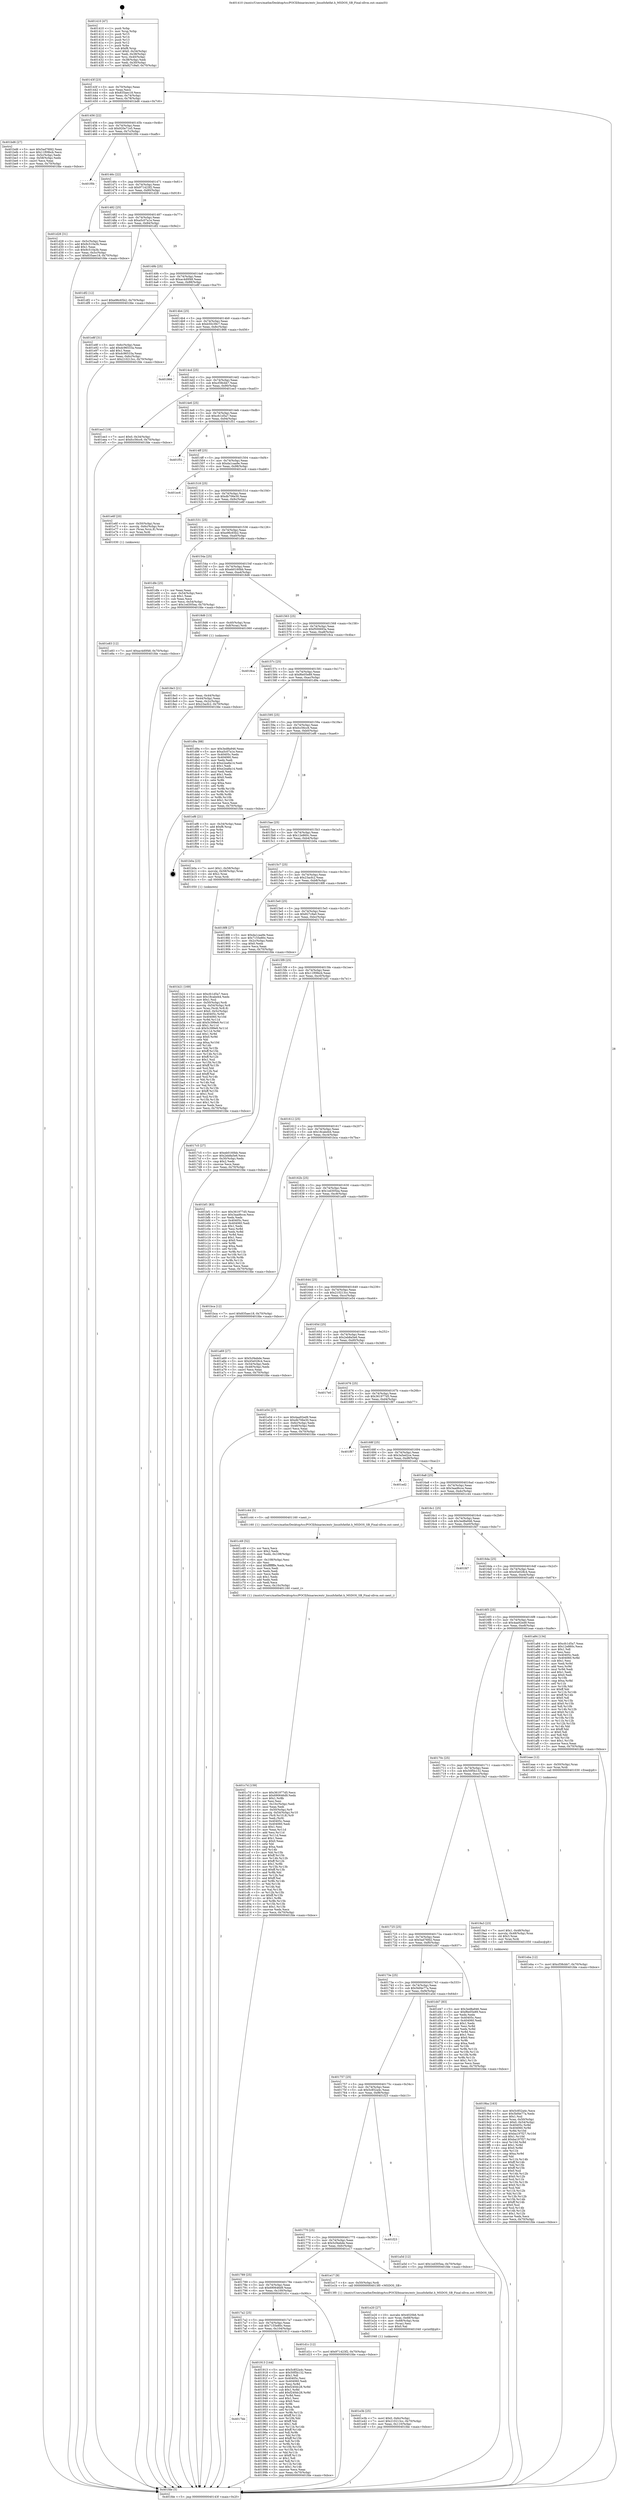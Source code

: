 digraph "0x401410" {
  label = "0x401410 (/mnt/c/Users/mathe/Desktop/tcc/POCII/binaries/extr_linuxfsfatfat.h_MSDOS_SB_Final-ollvm.out::main(0))"
  labelloc = "t"
  node[shape=record]

  Entry [label="",width=0.3,height=0.3,shape=circle,fillcolor=black,style=filled]
  "0x40143f" [label="{
     0x40143f [23]\l
     | [instrs]\l
     &nbsp;&nbsp;0x40143f \<+3\>: mov -0x70(%rbp),%eax\l
     &nbsp;&nbsp;0x401442 \<+2\>: mov %eax,%ecx\l
     &nbsp;&nbsp;0x401444 \<+6\>: sub $0x835aec18,%ecx\l
     &nbsp;&nbsp;0x40144a \<+3\>: mov %eax,-0x74(%rbp)\l
     &nbsp;&nbsp;0x40144d \<+3\>: mov %ecx,-0x78(%rbp)\l
     &nbsp;&nbsp;0x401450 \<+6\>: je 0000000000401bd6 \<main+0x7c6\>\l
  }"]
  "0x401bd6" [label="{
     0x401bd6 [27]\l
     | [instrs]\l
     &nbsp;&nbsp;0x401bd6 \<+5\>: mov $0x5ad76fd2,%eax\l
     &nbsp;&nbsp;0x401bdb \<+5\>: mov $0x11f09bcb,%ecx\l
     &nbsp;&nbsp;0x401be0 \<+3\>: mov -0x5c(%rbp),%edx\l
     &nbsp;&nbsp;0x401be3 \<+3\>: cmp -0x58(%rbp),%edx\l
     &nbsp;&nbsp;0x401be6 \<+3\>: cmovl %ecx,%eax\l
     &nbsp;&nbsp;0x401be9 \<+3\>: mov %eax,-0x70(%rbp)\l
     &nbsp;&nbsp;0x401bec \<+5\>: jmp 0000000000401fde \<main+0xbce\>\l
  }"]
  "0x401456" [label="{
     0x401456 [22]\l
     | [instrs]\l
     &nbsp;&nbsp;0x401456 \<+5\>: jmp 000000000040145b \<main+0x4b\>\l
     &nbsp;&nbsp;0x40145b \<+3\>: mov -0x74(%rbp),%eax\l
     &nbsp;&nbsp;0x40145e \<+5\>: sub $0x920e71e5,%eax\l
     &nbsp;&nbsp;0x401463 \<+3\>: mov %eax,-0x7c(%rbp)\l
     &nbsp;&nbsp;0x401466 \<+6\>: je 0000000000401f0b \<main+0xafb\>\l
  }"]
  Exit [label="",width=0.3,height=0.3,shape=circle,fillcolor=black,style=filled,peripheries=2]
  "0x401f0b" [label="{
     0x401f0b\l
  }", style=dashed]
  "0x40146c" [label="{
     0x40146c [22]\l
     | [instrs]\l
     &nbsp;&nbsp;0x40146c \<+5\>: jmp 0000000000401471 \<main+0x61\>\l
     &nbsp;&nbsp;0x401471 \<+3\>: mov -0x74(%rbp),%eax\l
     &nbsp;&nbsp;0x401474 \<+5\>: sub $0x971423f2,%eax\l
     &nbsp;&nbsp;0x401479 \<+3\>: mov %eax,-0x80(%rbp)\l
     &nbsp;&nbsp;0x40147c \<+6\>: je 0000000000401d28 \<main+0x918\>\l
  }"]
  "0x401eba" [label="{
     0x401eba [12]\l
     | [instrs]\l
     &nbsp;&nbsp;0x401eba \<+7\>: movl $0xcf38cbb7,-0x70(%rbp)\l
     &nbsp;&nbsp;0x401ec1 \<+5\>: jmp 0000000000401fde \<main+0xbce\>\l
  }"]
  "0x401d28" [label="{
     0x401d28 [31]\l
     | [instrs]\l
     &nbsp;&nbsp;0x401d28 \<+3\>: mov -0x5c(%rbp),%eax\l
     &nbsp;&nbsp;0x401d2b \<+5\>: add $0x9c510a3b,%eax\l
     &nbsp;&nbsp;0x401d30 \<+3\>: add $0x1,%eax\l
     &nbsp;&nbsp;0x401d33 \<+5\>: sub $0x9c510a3b,%eax\l
     &nbsp;&nbsp;0x401d38 \<+3\>: mov %eax,-0x5c(%rbp)\l
     &nbsp;&nbsp;0x401d3b \<+7\>: movl $0x835aec18,-0x70(%rbp)\l
     &nbsp;&nbsp;0x401d42 \<+5\>: jmp 0000000000401fde \<main+0xbce\>\l
  }"]
  "0x401482" [label="{
     0x401482 [25]\l
     | [instrs]\l
     &nbsp;&nbsp;0x401482 \<+5\>: jmp 0000000000401487 \<main+0x77\>\l
     &nbsp;&nbsp;0x401487 \<+3\>: mov -0x74(%rbp),%eax\l
     &nbsp;&nbsp;0x40148a \<+5\>: sub $0xa5c07a1e,%eax\l
     &nbsp;&nbsp;0x40148f \<+6\>: mov %eax,-0x84(%rbp)\l
     &nbsp;&nbsp;0x401495 \<+6\>: je 0000000000401df2 \<main+0x9e2\>\l
  }"]
  "0x401e83" [label="{
     0x401e83 [12]\l
     | [instrs]\l
     &nbsp;&nbsp;0x401e83 \<+7\>: movl $0xac4d0f48,-0x70(%rbp)\l
     &nbsp;&nbsp;0x401e8a \<+5\>: jmp 0000000000401fde \<main+0xbce\>\l
  }"]
  "0x401df2" [label="{
     0x401df2 [12]\l
     | [instrs]\l
     &nbsp;&nbsp;0x401df2 \<+7\>: movl $0xe96c65b2,-0x70(%rbp)\l
     &nbsp;&nbsp;0x401df9 \<+5\>: jmp 0000000000401fde \<main+0xbce\>\l
  }"]
  "0x40149b" [label="{
     0x40149b [25]\l
     | [instrs]\l
     &nbsp;&nbsp;0x40149b \<+5\>: jmp 00000000004014a0 \<main+0x90\>\l
     &nbsp;&nbsp;0x4014a0 \<+3\>: mov -0x74(%rbp),%eax\l
     &nbsp;&nbsp;0x4014a3 \<+5\>: sub $0xac4d0f48,%eax\l
     &nbsp;&nbsp;0x4014a8 \<+6\>: mov %eax,-0x88(%rbp)\l
     &nbsp;&nbsp;0x4014ae \<+6\>: je 0000000000401e8f \<main+0xa7f\>\l
  }"]
  "0x401e3b" [label="{
     0x401e3b [25]\l
     | [instrs]\l
     &nbsp;&nbsp;0x401e3b \<+7\>: movl $0x0,-0x6c(%rbp)\l
     &nbsp;&nbsp;0x401e42 \<+7\>: movl $0x210213cc,-0x70(%rbp)\l
     &nbsp;&nbsp;0x401e49 \<+6\>: mov %eax,-0x110(%rbp)\l
     &nbsp;&nbsp;0x401e4f \<+5\>: jmp 0000000000401fde \<main+0xbce\>\l
  }"]
  "0x401e8f" [label="{
     0x401e8f [31]\l
     | [instrs]\l
     &nbsp;&nbsp;0x401e8f \<+3\>: mov -0x6c(%rbp),%eax\l
     &nbsp;&nbsp;0x401e92 \<+5\>: add $0xdc96533a,%eax\l
     &nbsp;&nbsp;0x401e97 \<+3\>: add $0x1,%eax\l
     &nbsp;&nbsp;0x401e9a \<+5\>: sub $0xdc96533a,%eax\l
     &nbsp;&nbsp;0x401e9f \<+3\>: mov %eax,-0x6c(%rbp)\l
     &nbsp;&nbsp;0x401ea2 \<+7\>: movl $0x210213cc,-0x70(%rbp)\l
     &nbsp;&nbsp;0x401ea9 \<+5\>: jmp 0000000000401fde \<main+0xbce\>\l
  }"]
  "0x4014b4" [label="{
     0x4014b4 [25]\l
     | [instrs]\l
     &nbsp;&nbsp;0x4014b4 \<+5\>: jmp 00000000004014b9 \<main+0xa9\>\l
     &nbsp;&nbsp;0x4014b9 \<+3\>: mov -0x74(%rbp),%eax\l
     &nbsp;&nbsp;0x4014bc \<+5\>: sub $0xb50c39c7,%eax\l
     &nbsp;&nbsp;0x4014c1 \<+6\>: mov %eax,-0x8c(%rbp)\l
     &nbsp;&nbsp;0x4014c7 \<+6\>: je 0000000000401866 \<main+0x456\>\l
  }"]
  "0x401e20" [label="{
     0x401e20 [27]\l
     | [instrs]\l
     &nbsp;&nbsp;0x401e20 \<+10\>: movabs $0x4020b6,%rdi\l
     &nbsp;&nbsp;0x401e2a \<+4\>: mov %rax,-0x68(%rbp)\l
     &nbsp;&nbsp;0x401e2e \<+4\>: mov -0x68(%rbp),%rax\l
     &nbsp;&nbsp;0x401e32 \<+2\>: mov (%rax),%esi\l
     &nbsp;&nbsp;0x401e34 \<+2\>: mov $0x0,%al\l
     &nbsp;&nbsp;0x401e36 \<+5\>: call 0000000000401040 \<printf@plt\>\l
     | [calls]\l
     &nbsp;&nbsp;0x401040 \{1\} (unknown)\l
  }"]
  "0x401866" [label="{
     0x401866\l
  }", style=dashed]
  "0x4014cd" [label="{
     0x4014cd [25]\l
     | [instrs]\l
     &nbsp;&nbsp;0x4014cd \<+5\>: jmp 00000000004014d2 \<main+0xc2\>\l
     &nbsp;&nbsp;0x4014d2 \<+3\>: mov -0x74(%rbp),%eax\l
     &nbsp;&nbsp;0x4014d5 \<+5\>: sub $0xcf38cbb7,%eax\l
     &nbsp;&nbsp;0x4014da \<+6\>: mov %eax,-0x90(%rbp)\l
     &nbsp;&nbsp;0x4014e0 \<+6\>: je 0000000000401ee3 \<main+0xad3\>\l
  }"]
  "0x401c7d" [label="{
     0x401c7d [159]\l
     | [instrs]\l
     &nbsp;&nbsp;0x401c7d \<+5\>: mov $0x361977d5,%ecx\l
     &nbsp;&nbsp;0x401c82 \<+5\>: mov $0x690646d9,%edx\l
     &nbsp;&nbsp;0x401c87 \<+3\>: mov $0x1,%r8b\l
     &nbsp;&nbsp;0x401c8a \<+2\>: xor %esi,%esi\l
     &nbsp;&nbsp;0x401c8c \<+6\>: mov -0x10c(%rbp),%edi\l
     &nbsp;&nbsp;0x401c92 \<+3\>: imul %eax,%edi\l
     &nbsp;&nbsp;0x401c95 \<+4\>: mov -0x50(%rbp),%r9\l
     &nbsp;&nbsp;0x401c99 \<+4\>: movslq -0x54(%rbp),%r10\l
     &nbsp;&nbsp;0x401c9d \<+4\>: mov (%r9,%r10,8),%r9\l
     &nbsp;&nbsp;0x401ca1 \<+3\>: mov %edi,(%r9)\l
     &nbsp;&nbsp;0x401ca4 \<+7\>: mov 0x40405c,%eax\l
     &nbsp;&nbsp;0x401cab \<+7\>: mov 0x404060,%edi\l
     &nbsp;&nbsp;0x401cb2 \<+3\>: sub $0x1,%esi\l
     &nbsp;&nbsp;0x401cb5 \<+3\>: mov %eax,%r11d\l
     &nbsp;&nbsp;0x401cb8 \<+3\>: add %esi,%r11d\l
     &nbsp;&nbsp;0x401cbb \<+4\>: imul %r11d,%eax\l
     &nbsp;&nbsp;0x401cbf \<+3\>: and $0x1,%eax\l
     &nbsp;&nbsp;0x401cc2 \<+3\>: cmp $0x0,%eax\l
     &nbsp;&nbsp;0x401cc5 \<+3\>: sete %bl\l
     &nbsp;&nbsp;0x401cc8 \<+3\>: cmp $0xa,%edi\l
     &nbsp;&nbsp;0x401ccb \<+4\>: setl %r14b\l
     &nbsp;&nbsp;0x401ccf \<+3\>: mov %bl,%r15b\l
     &nbsp;&nbsp;0x401cd2 \<+4\>: xor $0xff,%r15b\l
     &nbsp;&nbsp;0x401cd6 \<+3\>: mov %r14b,%r12b\l
     &nbsp;&nbsp;0x401cd9 \<+4\>: xor $0xff,%r12b\l
     &nbsp;&nbsp;0x401cdd \<+4\>: xor $0x1,%r8b\l
     &nbsp;&nbsp;0x401ce1 \<+3\>: mov %r15b,%r13b\l
     &nbsp;&nbsp;0x401ce4 \<+4\>: and $0xff,%r13b\l
     &nbsp;&nbsp;0x401ce8 \<+3\>: and %r8b,%bl\l
     &nbsp;&nbsp;0x401ceb \<+3\>: mov %r12b,%al\l
     &nbsp;&nbsp;0x401cee \<+2\>: and $0xff,%al\l
     &nbsp;&nbsp;0x401cf0 \<+3\>: and %r8b,%r14b\l
     &nbsp;&nbsp;0x401cf3 \<+3\>: or %bl,%r13b\l
     &nbsp;&nbsp;0x401cf6 \<+3\>: or %r14b,%al\l
     &nbsp;&nbsp;0x401cf9 \<+3\>: xor %al,%r13b\l
     &nbsp;&nbsp;0x401cfc \<+3\>: or %r12b,%r15b\l
     &nbsp;&nbsp;0x401cff \<+4\>: xor $0xff,%r15b\l
     &nbsp;&nbsp;0x401d03 \<+4\>: or $0x1,%r8b\l
     &nbsp;&nbsp;0x401d07 \<+3\>: and %r8b,%r15b\l
     &nbsp;&nbsp;0x401d0a \<+3\>: or %r15b,%r13b\l
     &nbsp;&nbsp;0x401d0d \<+4\>: test $0x1,%r13b\l
     &nbsp;&nbsp;0x401d11 \<+3\>: cmovne %edx,%ecx\l
     &nbsp;&nbsp;0x401d14 \<+3\>: mov %ecx,-0x70(%rbp)\l
     &nbsp;&nbsp;0x401d17 \<+5\>: jmp 0000000000401fde \<main+0xbce\>\l
  }"]
  "0x401ee3" [label="{
     0x401ee3 [19]\l
     | [instrs]\l
     &nbsp;&nbsp;0x401ee3 \<+7\>: movl $0x0,-0x34(%rbp)\l
     &nbsp;&nbsp;0x401eea \<+7\>: movl $0xfcc56cc6,-0x70(%rbp)\l
     &nbsp;&nbsp;0x401ef1 \<+5\>: jmp 0000000000401fde \<main+0xbce\>\l
  }"]
  "0x4014e6" [label="{
     0x4014e6 [25]\l
     | [instrs]\l
     &nbsp;&nbsp;0x4014e6 \<+5\>: jmp 00000000004014eb \<main+0xdb\>\l
     &nbsp;&nbsp;0x4014eb \<+3\>: mov -0x74(%rbp),%eax\l
     &nbsp;&nbsp;0x4014ee \<+5\>: sub $0xcfc1d5a7,%eax\l
     &nbsp;&nbsp;0x4014f3 \<+6\>: mov %eax,-0x94(%rbp)\l
     &nbsp;&nbsp;0x4014f9 \<+6\>: je 0000000000401f51 \<main+0xb41\>\l
  }"]
  "0x401c49" [label="{
     0x401c49 [52]\l
     | [instrs]\l
     &nbsp;&nbsp;0x401c49 \<+2\>: xor %ecx,%ecx\l
     &nbsp;&nbsp;0x401c4b \<+5\>: mov $0x2,%edx\l
     &nbsp;&nbsp;0x401c50 \<+6\>: mov %edx,-0x108(%rbp)\l
     &nbsp;&nbsp;0x401c56 \<+1\>: cltd\l
     &nbsp;&nbsp;0x401c57 \<+6\>: mov -0x108(%rbp),%esi\l
     &nbsp;&nbsp;0x401c5d \<+2\>: idiv %esi\l
     &nbsp;&nbsp;0x401c5f \<+6\>: imul $0xfffffffe,%edx,%edx\l
     &nbsp;&nbsp;0x401c65 \<+2\>: mov %ecx,%edi\l
     &nbsp;&nbsp;0x401c67 \<+2\>: sub %edx,%edi\l
     &nbsp;&nbsp;0x401c69 \<+2\>: mov %ecx,%edx\l
     &nbsp;&nbsp;0x401c6b \<+3\>: sub $0x1,%edx\l
     &nbsp;&nbsp;0x401c6e \<+2\>: add %edx,%edi\l
     &nbsp;&nbsp;0x401c70 \<+2\>: sub %edi,%ecx\l
     &nbsp;&nbsp;0x401c72 \<+6\>: mov %ecx,-0x10c(%rbp)\l
     &nbsp;&nbsp;0x401c78 \<+5\>: call 0000000000401160 \<next_i\>\l
     | [calls]\l
     &nbsp;&nbsp;0x401160 \{1\} (/mnt/c/Users/mathe/Desktop/tcc/POCII/binaries/extr_linuxfsfatfat.h_MSDOS_SB_Final-ollvm.out::next_i)\l
  }"]
  "0x401f51" [label="{
     0x401f51\l
  }", style=dashed]
  "0x4014ff" [label="{
     0x4014ff [25]\l
     | [instrs]\l
     &nbsp;&nbsp;0x4014ff \<+5\>: jmp 0000000000401504 \<main+0xf4\>\l
     &nbsp;&nbsp;0x401504 \<+3\>: mov -0x74(%rbp),%eax\l
     &nbsp;&nbsp;0x401507 \<+5\>: sub $0xda1caa9e,%eax\l
     &nbsp;&nbsp;0x40150c \<+6\>: mov %eax,-0x98(%rbp)\l
     &nbsp;&nbsp;0x401512 \<+6\>: je 0000000000401ec6 \<main+0xab6\>\l
  }"]
  "0x401b21" [label="{
     0x401b21 [169]\l
     | [instrs]\l
     &nbsp;&nbsp;0x401b21 \<+5\>: mov $0xcfc1d5a7,%ecx\l
     &nbsp;&nbsp;0x401b26 \<+5\>: mov $0x18cabd44,%edx\l
     &nbsp;&nbsp;0x401b2b \<+3\>: mov $0x1,%sil\l
     &nbsp;&nbsp;0x401b2e \<+4\>: mov -0x50(%rbp),%rdi\l
     &nbsp;&nbsp;0x401b32 \<+4\>: movslq -0x54(%rbp),%r8\l
     &nbsp;&nbsp;0x401b36 \<+4\>: mov %rax,(%rdi,%r8,8)\l
     &nbsp;&nbsp;0x401b3a \<+7\>: movl $0x0,-0x5c(%rbp)\l
     &nbsp;&nbsp;0x401b41 \<+8\>: mov 0x40405c,%r9d\l
     &nbsp;&nbsp;0x401b49 \<+8\>: mov 0x404060,%r10d\l
     &nbsp;&nbsp;0x401b51 \<+3\>: mov %r9d,%r11d\l
     &nbsp;&nbsp;0x401b54 \<+7\>: add $0x5c399e9,%r11d\l
     &nbsp;&nbsp;0x401b5b \<+4\>: sub $0x1,%r11d\l
     &nbsp;&nbsp;0x401b5f \<+7\>: sub $0x5c399e9,%r11d\l
     &nbsp;&nbsp;0x401b66 \<+4\>: imul %r11d,%r9d\l
     &nbsp;&nbsp;0x401b6a \<+4\>: and $0x1,%r9d\l
     &nbsp;&nbsp;0x401b6e \<+4\>: cmp $0x0,%r9d\l
     &nbsp;&nbsp;0x401b72 \<+3\>: sete %bl\l
     &nbsp;&nbsp;0x401b75 \<+4\>: cmp $0xa,%r10d\l
     &nbsp;&nbsp;0x401b79 \<+4\>: setl %r14b\l
     &nbsp;&nbsp;0x401b7d \<+3\>: mov %bl,%r15b\l
     &nbsp;&nbsp;0x401b80 \<+4\>: xor $0xff,%r15b\l
     &nbsp;&nbsp;0x401b84 \<+3\>: mov %r14b,%r12b\l
     &nbsp;&nbsp;0x401b87 \<+4\>: xor $0xff,%r12b\l
     &nbsp;&nbsp;0x401b8b \<+4\>: xor $0x1,%sil\l
     &nbsp;&nbsp;0x401b8f \<+3\>: mov %r15b,%r13b\l
     &nbsp;&nbsp;0x401b92 \<+4\>: and $0xff,%r13b\l
     &nbsp;&nbsp;0x401b96 \<+3\>: and %sil,%bl\l
     &nbsp;&nbsp;0x401b99 \<+3\>: mov %r12b,%al\l
     &nbsp;&nbsp;0x401b9c \<+2\>: and $0xff,%al\l
     &nbsp;&nbsp;0x401b9e \<+3\>: and %sil,%r14b\l
     &nbsp;&nbsp;0x401ba1 \<+3\>: or %bl,%r13b\l
     &nbsp;&nbsp;0x401ba4 \<+3\>: or %r14b,%al\l
     &nbsp;&nbsp;0x401ba7 \<+3\>: xor %al,%r13b\l
     &nbsp;&nbsp;0x401baa \<+3\>: or %r12b,%r15b\l
     &nbsp;&nbsp;0x401bad \<+4\>: xor $0xff,%r15b\l
     &nbsp;&nbsp;0x401bb1 \<+4\>: or $0x1,%sil\l
     &nbsp;&nbsp;0x401bb5 \<+3\>: and %sil,%r15b\l
     &nbsp;&nbsp;0x401bb8 \<+3\>: or %r15b,%r13b\l
     &nbsp;&nbsp;0x401bbb \<+4\>: test $0x1,%r13b\l
     &nbsp;&nbsp;0x401bbf \<+3\>: cmovne %edx,%ecx\l
     &nbsp;&nbsp;0x401bc2 \<+3\>: mov %ecx,-0x70(%rbp)\l
     &nbsp;&nbsp;0x401bc5 \<+5\>: jmp 0000000000401fde \<main+0xbce\>\l
  }"]
  "0x401ec6" [label="{
     0x401ec6\l
  }", style=dashed]
  "0x401518" [label="{
     0x401518 [25]\l
     | [instrs]\l
     &nbsp;&nbsp;0x401518 \<+5\>: jmp 000000000040151d \<main+0x10d\>\l
     &nbsp;&nbsp;0x40151d \<+3\>: mov -0x74(%rbp),%eax\l
     &nbsp;&nbsp;0x401520 \<+5\>: sub $0xdb706e30,%eax\l
     &nbsp;&nbsp;0x401525 \<+6\>: mov %eax,-0x9c(%rbp)\l
     &nbsp;&nbsp;0x40152b \<+6\>: je 0000000000401e6f \<main+0xa5f\>\l
  }"]
  "0x4019ba" [label="{
     0x4019ba [163]\l
     | [instrs]\l
     &nbsp;&nbsp;0x4019ba \<+5\>: mov $0x5c852a4c,%ecx\l
     &nbsp;&nbsp;0x4019bf \<+5\>: mov $0x5bf4e77a,%edx\l
     &nbsp;&nbsp;0x4019c4 \<+3\>: mov $0x1,%sil\l
     &nbsp;&nbsp;0x4019c7 \<+4\>: mov %rax,-0x50(%rbp)\l
     &nbsp;&nbsp;0x4019cb \<+7\>: movl $0x0,-0x54(%rbp)\l
     &nbsp;&nbsp;0x4019d2 \<+8\>: mov 0x40405c,%r8d\l
     &nbsp;&nbsp;0x4019da \<+8\>: mov 0x404060,%r9d\l
     &nbsp;&nbsp;0x4019e2 \<+3\>: mov %r8d,%r10d\l
     &nbsp;&nbsp;0x4019e5 \<+7\>: sub $0xba197f27,%r10d\l
     &nbsp;&nbsp;0x4019ec \<+4\>: sub $0x1,%r10d\l
     &nbsp;&nbsp;0x4019f0 \<+7\>: add $0xba197f27,%r10d\l
     &nbsp;&nbsp;0x4019f7 \<+4\>: imul %r10d,%r8d\l
     &nbsp;&nbsp;0x4019fb \<+4\>: and $0x1,%r8d\l
     &nbsp;&nbsp;0x4019ff \<+4\>: cmp $0x0,%r8d\l
     &nbsp;&nbsp;0x401a03 \<+4\>: sete %r11b\l
     &nbsp;&nbsp;0x401a07 \<+4\>: cmp $0xa,%r9d\l
     &nbsp;&nbsp;0x401a0b \<+3\>: setl %bl\l
     &nbsp;&nbsp;0x401a0e \<+3\>: mov %r11b,%r14b\l
     &nbsp;&nbsp;0x401a11 \<+4\>: xor $0xff,%r14b\l
     &nbsp;&nbsp;0x401a15 \<+3\>: mov %bl,%r15b\l
     &nbsp;&nbsp;0x401a18 \<+4\>: xor $0xff,%r15b\l
     &nbsp;&nbsp;0x401a1c \<+4\>: xor $0x0,%sil\l
     &nbsp;&nbsp;0x401a20 \<+3\>: mov %r14b,%r12b\l
     &nbsp;&nbsp;0x401a23 \<+4\>: and $0x0,%r12b\l
     &nbsp;&nbsp;0x401a27 \<+3\>: and %sil,%r11b\l
     &nbsp;&nbsp;0x401a2a \<+3\>: mov %r15b,%r13b\l
     &nbsp;&nbsp;0x401a2d \<+4\>: and $0x0,%r13b\l
     &nbsp;&nbsp;0x401a31 \<+3\>: and %sil,%bl\l
     &nbsp;&nbsp;0x401a34 \<+3\>: or %r11b,%r12b\l
     &nbsp;&nbsp;0x401a37 \<+3\>: or %bl,%r13b\l
     &nbsp;&nbsp;0x401a3a \<+3\>: xor %r13b,%r12b\l
     &nbsp;&nbsp;0x401a3d \<+3\>: or %r15b,%r14b\l
     &nbsp;&nbsp;0x401a40 \<+4\>: xor $0xff,%r14b\l
     &nbsp;&nbsp;0x401a44 \<+4\>: or $0x0,%sil\l
     &nbsp;&nbsp;0x401a48 \<+3\>: and %sil,%r14b\l
     &nbsp;&nbsp;0x401a4b \<+3\>: or %r14b,%r12b\l
     &nbsp;&nbsp;0x401a4e \<+4\>: test $0x1,%r12b\l
     &nbsp;&nbsp;0x401a52 \<+3\>: cmovne %edx,%ecx\l
     &nbsp;&nbsp;0x401a55 \<+3\>: mov %ecx,-0x70(%rbp)\l
     &nbsp;&nbsp;0x401a58 \<+5\>: jmp 0000000000401fde \<main+0xbce\>\l
  }"]
  "0x401e6f" [label="{
     0x401e6f [20]\l
     | [instrs]\l
     &nbsp;&nbsp;0x401e6f \<+4\>: mov -0x50(%rbp),%rax\l
     &nbsp;&nbsp;0x401e73 \<+4\>: movslq -0x6c(%rbp),%rcx\l
     &nbsp;&nbsp;0x401e77 \<+4\>: mov (%rax,%rcx,8),%rax\l
     &nbsp;&nbsp;0x401e7b \<+3\>: mov %rax,%rdi\l
     &nbsp;&nbsp;0x401e7e \<+5\>: call 0000000000401030 \<free@plt\>\l
     | [calls]\l
     &nbsp;&nbsp;0x401030 \{1\} (unknown)\l
  }"]
  "0x401531" [label="{
     0x401531 [25]\l
     | [instrs]\l
     &nbsp;&nbsp;0x401531 \<+5\>: jmp 0000000000401536 \<main+0x126\>\l
     &nbsp;&nbsp;0x401536 \<+3\>: mov -0x74(%rbp),%eax\l
     &nbsp;&nbsp;0x401539 \<+5\>: sub $0xe96c65b2,%eax\l
     &nbsp;&nbsp;0x40153e \<+6\>: mov %eax,-0xa0(%rbp)\l
     &nbsp;&nbsp;0x401544 \<+6\>: je 0000000000401dfe \<main+0x9ee\>\l
  }"]
  "0x4017bb" [label="{
     0x4017bb\l
  }", style=dashed]
  "0x401dfe" [label="{
     0x401dfe [25]\l
     | [instrs]\l
     &nbsp;&nbsp;0x401dfe \<+2\>: xor %eax,%eax\l
     &nbsp;&nbsp;0x401e00 \<+3\>: mov -0x54(%rbp),%ecx\l
     &nbsp;&nbsp;0x401e03 \<+3\>: sub $0x1,%eax\l
     &nbsp;&nbsp;0x401e06 \<+2\>: sub %eax,%ecx\l
     &nbsp;&nbsp;0x401e08 \<+3\>: mov %ecx,-0x54(%rbp)\l
     &nbsp;&nbsp;0x401e0b \<+7\>: movl $0x1ed305ea,-0x70(%rbp)\l
     &nbsp;&nbsp;0x401e12 \<+5\>: jmp 0000000000401fde \<main+0xbce\>\l
  }"]
  "0x40154a" [label="{
     0x40154a [25]\l
     | [instrs]\l
     &nbsp;&nbsp;0x40154a \<+5\>: jmp 000000000040154f \<main+0x13f\>\l
     &nbsp;&nbsp;0x40154f \<+3\>: mov -0x74(%rbp),%eax\l
     &nbsp;&nbsp;0x401552 \<+5\>: sub $0xeb0160bb,%eax\l
     &nbsp;&nbsp;0x401557 \<+6\>: mov %eax,-0xa4(%rbp)\l
     &nbsp;&nbsp;0x40155d \<+6\>: je 00000000004018d6 \<main+0x4c6\>\l
  }"]
  "0x401913" [label="{
     0x401913 [144]\l
     | [instrs]\l
     &nbsp;&nbsp;0x401913 \<+5\>: mov $0x5c852a4c,%eax\l
     &nbsp;&nbsp;0x401918 \<+5\>: mov $0x50f5b132,%ecx\l
     &nbsp;&nbsp;0x40191d \<+2\>: mov $0x1,%dl\l
     &nbsp;&nbsp;0x40191f \<+7\>: mov 0x40405c,%esi\l
     &nbsp;&nbsp;0x401926 \<+7\>: mov 0x404060,%edi\l
     &nbsp;&nbsp;0x40192d \<+3\>: mov %esi,%r8d\l
     &nbsp;&nbsp;0x401930 \<+7\>: sub $0xf240dc28,%r8d\l
     &nbsp;&nbsp;0x401937 \<+4\>: sub $0x1,%r8d\l
     &nbsp;&nbsp;0x40193b \<+7\>: add $0xf240dc28,%r8d\l
     &nbsp;&nbsp;0x401942 \<+4\>: imul %r8d,%esi\l
     &nbsp;&nbsp;0x401946 \<+3\>: and $0x1,%esi\l
     &nbsp;&nbsp;0x401949 \<+3\>: cmp $0x0,%esi\l
     &nbsp;&nbsp;0x40194c \<+4\>: sete %r9b\l
     &nbsp;&nbsp;0x401950 \<+3\>: cmp $0xa,%edi\l
     &nbsp;&nbsp;0x401953 \<+4\>: setl %r10b\l
     &nbsp;&nbsp;0x401957 \<+3\>: mov %r9b,%r11b\l
     &nbsp;&nbsp;0x40195a \<+4\>: xor $0xff,%r11b\l
     &nbsp;&nbsp;0x40195e \<+3\>: mov %r10b,%bl\l
     &nbsp;&nbsp;0x401961 \<+3\>: xor $0xff,%bl\l
     &nbsp;&nbsp;0x401964 \<+3\>: xor $0x1,%dl\l
     &nbsp;&nbsp;0x401967 \<+3\>: mov %r11b,%r14b\l
     &nbsp;&nbsp;0x40196a \<+4\>: and $0xff,%r14b\l
     &nbsp;&nbsp;0x40196e \<+3\>: and %dl,%r9b\l
     &nbsp;&nbsp;0x401971 \<+3\>: mov %bl,%r15b\l
     &nbsp;&nbsp;0x401974 \<+4\>: and $0xff,%r15b\l
     &nbsp;&nbsp;0x401978 \<+3\>: and %dl,%r10b\l
     &nbsp;&nbsp;0x40197b \<+3\>: or %r9b,%r14b\l
     &nbsp;&nbsp;0x40197e \<+3\>: or %r10b,%r15b\l
     &nbsp;&nbsp;0x401981 \<+3\>: xor %r15b,%r14b\l
     &nbsp;&nbsp;0x401984 \<+3\>: or %bl,%r11b\l
     &nbsp;&nbsp;0x401987 \<+4\>: xor $0xff,%r11b\l
     &nbsp;&nbsp;0x40198b \<+3\>: or $0x1,%dl\l
     &nbsp;&nbsp;0x40198e \<+3\>: and %dl,%r11b\l
     &nbsp;&nbsp;0x401991 \<+3\>: or %r11b,%r14b\l
     &nbsp;&nbsp;0x401994 \<+4\>: test $0x1,%r14b\l
     &nbsp;&nbsp;0x401998 \<+3\>: cmovne %ecx,%eax\l
     &nbsp;&nbsp;0x40199b \<+3\>: mov %eax,-0x70(%rbp)\l
     &nbsp;&nbsp;0x40199e \<+5\>: jmp 0000000000401fde \<main+0xbce\>\l
  }"]
  "0x4018d6" [label="{
     0x4018d6 [13]\l
     | [instrs]\l
     &nbsp;&nbsp;0x4018d6 \<+4\>: mov -0x40(%rbp),%rax\l
     &nbsp;&nbsp;0x4018da \<+4\>: mov 0x8(%rax),%rdi\l
     &nbsp;&nbsp;0x4018de \<+5\>: call 0000000000401060 \<atoi@plt\>\l
     | [calls]\l
     &nbsp;&nbsp;0x401060 \{1\} (unknown)\l
  }"]
  "0x401563" [label="{
     0x401563 [25]\l
     | [instrs]\l
     &nbsp;&nbsp;0x401563 \<+5\>: jmp 0000000000401568 \<main+0x158\>\l
     &nbsp;&nbsp;0x401568 \<+3\>: mov -0x74(%rbp),%eax\l
     &nbsp;&nbsp;0x40156b \<+5\>: sub $0xf500693a,%eax\l
     &nbsp;&nbsp;0x401570 \<+6\>: mov %eax,-0xa8(%rbp)\l
     &nbsp;&nbsp;0x401576 \<+6\>: je 00000000004018ca \<main+0x4ba\>\l
  }"]
  "0x4017a2" [label="{
     0x4017a2 [25]\l
     | [instrs]\l
     &nbsp;&nbsp;0x4017a2 \<+5\>: jmp 00000000004017a7 \<main+0x397\>\l
     &nbsp;&nbsp;0x4017a7 \<+3\>: mov -0x74(%rbp),%eax\l
     &nbsp;&nbsp;0x4017aa \<+5\>: sub $0x7155e80c,%eax\l
     &nbsp;&nbsp;0x4017af \<+6\>: mov %eax,-0x104(%rbp)\l
     &nbsp;&nbsp;0x4017b5 \<+6\>: je 0000000000401913 \<main+0x503\>\l
  }"]
  "0x4018ca" [label="{
     0x4018ca\l
  }", style=dashed]
  "0x40157c" [label="{
     0x40157c [25]\l
     | [instrs]\l
     &nbsp;&nbsp;0x40157c \<+5\>: jmp 0000000000401581 \<main+0x171\>\l
     &nbsp;&nbsp;0x401581 \<+3\>: mov -0x74(%rbp),%eax\l
     &nbsp;&nbsp;0x401584 \<+5\>: sub $0xf6e05e89,%eax\l
     &nbsp;&nbsp;0x401589 \<+6\>: mov %eax,-0xac(%rbp)\l
     &nbsp;&nbsp;0x40158f \<+6\>: je 0000000000401d9a \<main+0x98a\>\l
  }"]
  "0x401d1c" [label="{
     0x401d1c [12]\l
     | [instrs]\l
     &nbsp;&nbsp;0x401d1c \<+7\>: movl $0x971423f2,-0x70(%rbp)\l
     &nbsp;&nbsp;0x401d23 \<+5\>: jmp 0000000000401fde \<main+0xbce\>\l
  }"]
  "0x401d9a" [label="{
     0x401d9a [88]\l
     | [instrs]\l
     &nbsp;&nbsp;0x401d9a \<+5\>: mov $0x3ed8a946,%eax\l
     &nbsp;&nbsp;0x401d9f \<+5\>: mov $0xa5c07a1e,%ecx\l
     &nbsp;&nbsp;0x401da4 \<+7\>: mov 0x40405c,%edx\l
     &nbsp;&nbsp;0x401dab \<+7\>: mov 0x404060,%esi\l
     &nbsp;&nbsp;0x401db2 \<+2\>: mov %edx,%edi\l
     &nbsp;&nbsp;0x401db4 \<+6\>: sub $0xe2ea8a14,%edi\l
     &nbsp;&nbsp;0x401dba \<+3\>: sub $0x1,%edi\l
     &nbsp;&nbsp;0x401dbd \<+6\>: add $0xe2ea8a14,%edi\l
     &nbsp;&nbsp;0x401dc3 \<+3\>: imul %edi,%edx\l
     &nbsp;&nbsp;0x401dc6 \<+3\>: and $0x1,%edx\l
     &nbsp;&nbsp;0x401dc9 \<+3\>: cmp $0x0,%edx\l
     &nbsp;&nbsp;0x401dcc \<+4\>: sete %r8b\l
     &nbsp;&nbsp;0x401dd0 \<+3\>: cmp $0xa,%esi\l
     &nbsp;&nbsp;0x401dd3 \<+4\>: setl %r9b\l
     &nbsp;&nbsp;0x401dd7 \<+3\>: mov %r8b,%r10b\l
     &nbsp;&nbsp;0x401dda \<+3\>: and %r9b,%r10b\l
     &nbsp;&nbsp;0x401ddd \<+3\>: xor %r9b,%r8b\l
     &nbsp;&nbsp;0x401de0 \<+3\>: or %r8b,%r10b\l
     &nbsp;&nbsp;0x401de3 \<+4\>: test $0x1,%r10b\l
     &nbsp;&nbsp;0x401de7 \<+3\>: cmovne %ecx,%eax\l
     &nbsp;&nbsp;0x401dea \<+3\>: mov %eax,-0x70(%rbp)\l
     &nbsp;&nbsp;0x401ded \<+5\>: jmp 0000000000401fde \<main+0xbce\>\l
  }"]
  "0x401595" [label="{
     0x401595 [25]\l
     | [instrs]\l
     &nbsp;&nbsp;0x401595 \<+5\>: jmp 000000000040159a \<main+0x18a\>\l
     &nbsp;&nbsp;0x40159a \<+3\>: mov -0x74(%rbp),%eax\l
     &nbsp;&nbsp;0x40159d \<+5\>: sub $0xfcc56cc6,%eax\l
     &nbsp;&nbsp;0x4015a2 \<+6\>: mov %eax,-0xb0(%rbp)\l
     &nbsp;&nbsp;0x4015a8 \<+6\>: je 0000000000401ef6 \<main+0xae6\>\l
  }"]
  "0x401789" [label="{
     0x401789 [25]\l
     | [instrs]\l
     &nbsp;&nbsp;0x401789 \<+5\>: jmp 000000000040178e \<main+0x37e\>\l
     &nbsp;&nbsp;0x40178e \<+3\>: mov -0x74(%rbp),%eax\l
     &nbsp;&nbsp;0x401791 \<+5\>: sub $0x690646d9,%eax\l
     &nbsp;&nbsp;0x401796 \<+6\>: mov %eax,-0x100(%rbp)\l
     &nbsp;&nbsp;0x40179c \<+6\>: je 0000000000401d1c \<main+0x90c\>\l
  }"]
  "0x401ef6" [label="{
     0x401ef6 [21]\l
     | [instrs]\l
     &nbsp;&nbsp;0x401ef6 \<+3\>: mov -0x34(%rbp),%eax\l
     &nbsp;&nbsp;0x401ef9 \<+7\>: add $0xf8,%rsp\l
     &nbsp;&nbsp;0x401f00 \<+1\>: pop %rbx\l
     &nbsp;&nbsp;0x401f01 \<+2\>: pop %r12\l
     &nbsp;&nbsp;0x401f03 \<+2\>: pop %r13\l
     &nbsp;&nbsp;0x401f05 \<+2\>: pop %r14\l
     &nbsp;&nbsp;0x401f07 \<+2\>: pop %r15\l
     &nbsp;&nbsp;0x401f09 \<+1\>: pop %rbp\l
     &nbsp;&nbsp;0x401f0a \<+1\>: ret\l
  }"]
  "0x4015ae" [label="{
     0x4015ae [25]\l
     | [instrs]\l
     &nbsp;&nbsp;0x4015ae \<+5\>: jmp 00000000004015b3 \<main+0x1a3\>\l
     &nbsp;&nbsp;0x4015b3 \<+3\>: mov -0x74(%rbp),%eax\l
     &nbsp;&nbsp;0x4015b6 \<+5\>: sub $0x12e860c,%eax\l
     &nbsp;&nbsp;0x4015bb \<+6\>: mov %eax,-0xb4(%rbp)\l
     &nbsp;&nbsp;0x4015c1 \<+6\>: je 0000000000401b0a \<main+0x6fa\>\l
  }"]
  "0x401e17" [label="{
     0x401e17 [9]\l
     | [instrs]\l
     &nbsp;&nbsp;0x401e17 \<+4\>: mov -0x50(%rbp),%rdi\l
     &nbsp;&nbsp;0x401e1b \<+5\>: call 00000000004013f0 \<MSDOS_SB\>\l
     | [calls]\l
     &nbsp;&nbsp;0x4013f0 \{1\} (/mnt/c/Users/mathe/Desktop/tcc/POCII/binaries/extr_linuxfsfatfat.h_MSDOS_SB_Final-ollvm.out::MSDOS_SB)\l
  }"]
  "0x401b0a" [label="{
     0x401b0a [23]\l
     | [instrs]\l
     &nbsp;&nbsp;0x401b0a \<+7\>: movl $0x1,-0x58(%rbp)\l
     &nbsp;&nbsp;0x401b11 \<+4\>: movslq -0x58(%rbp),%rax\l
     &nbsp;&nbsp;0x401b15 \<+4\>: shl $0x2,%rax\l
     &nbsp;&nbsp;0x401b19 \<+3\>: mov %rax,%rdi\l
     &nbsp;&nbsp;0x401b1c \<+5\>: call 0000000000401050 \<malloc@plt\>\l
     | [calls]\l
     &nbsp;&nbsp;0x401050 \{1\} (unknown)\l
  }"]
  "0x4015c7" [label="{
     0x4015c7 [25]\l
     | [instrs]\l
     &nbsp;&nbsp;0x4015c7 \<+5\>: jmp 00000000004015cc \<main+0x1bc\>\l
     &nbsp;&nbsp;0x4015cc \<+3\>: mov -0x74(%rbp),%eax\l
     &nbsp;&nbsp;0x4015cf \<+5\>: sub $0x23acfc2,%eax\l
     &nbsp;&nbsp;0x4015d4 \<+6\>: mov %eax,-0xb8(%rbp)\l
     &nbsp;&nbsp;0x4015da \<+6\>: je 00000000004018f8 \<main+0x4e8\>\l
  }"]
  "0x401770" [label="{
     0x401770 [25]\l
     | [instrs]\l
     &nbsp;&nbsp;0x401770 \<+5\>: jmp 0000000000401775 \<main+0x365\>\l
     &nbsp;&nbsp;0x401775 \<+3\>: mov -0x74(%rbp),%eax\l
     &nbsp;&nbsp;0x401778 \<+5\>: sub $0x5cf4ebde,%eax\l
     &nbsp;&nbsp;0x40177d \<+6\>: mov %eax,-0xfc(%rbp)\l
     &nbsp;&nbsp;0x401783 \<+6\>: je 0000000000401e17 \<main+0xa07\>\l
  }"]
  "0x4018f8" [label="{
     0x4018f8 [27]\l
     | [instrs]\l
     &nbsp;&nbsp;0x4018f8 \<+5\>: mov $0xda1caa9e,%eax\l
     &nbsp;&nbsp;0x4018fd \<+5\>: mov $0x7155e80c,%ecx\l
     &nbsp;&nbsp;0x401902 \<+3\>: mov -0x2c(%rbp),%edx\l
     &nbsp;&nbsp;0x401905 \<+3\>: cmp $0x0,%edx\l
     &nbsp;&nbsp;0x401908 \<+3\>: cmove %ecx,%eax\l
     &nbsp;&nbsp;0x40190b \<+3\>: mov %eax,-0x70(%rbp)\l
     &nbsp;&nbsp;0x40190e \<+5\>: jmp 0000000000401fde \<main+0xbce\>\l
  }"]
  "0x4015e0" [label="{
     0x4015e0 [25]\l
     | [instrs]\l
     &nbsp;&nbsp;0x4015e0 \<+5\>: jmp 00000000004015e5 \<main+0x1d5\>\l
     &nbsp;&nbsp;0x4015e5 \<+3\>: mov -0x74(%rbp),%eax\l
     &nbsp;&nbsp;0x4015e8 \<+5\>: sub $0x827c9a0,%eax\l
     &nbsp;&nbsp;0x4015ed \<+6\>: mov %eax,-0xbc(%rbp)\l
     &nbsp;&nbsp;0x4015f3 \<+6\>: je 00000000004017c5 \<main+0x3b5\>\l
  }"]
  "0x401f23" [label="{
     0x401f23\l
  }", style=dashed]
  "0x4017c5" [label="{
     0x4017c5 [27]\l
     | [instrs]\l
     &nbsp;&nbsp;0x4017c5 \<+5\>: mov $0xeb0160bb,%eax\l
     &nbsp;&nbsp;0x4017ca \<+5\>: mov $0x2eb8a5e6,%ecx\l
     &nbsp;&nbsp;0x4017cf \<+3\>: mov -0x30(%rbp),%edx\l
     &nbsp;&nbsp;0x4017d2 \<+3\>: cmp $0x2,%edx\l
     &nbsp;&nbsp;0x4017d5 \<+3\>: cmovne %ecx,%eax\l
     &nbsp;&nbsp;0x4017d8 \<+3\>: mov %eax,-0x70(%rbp)\l
     &nbsp;&nbsp;0x4017db \<+5\>: jmp 0000000000401fde \<main+0xbce\>\l
  }"]
  "0x4015f9" [label="{
     0x4015f9 [25]\l
     | [instrs]\l
     &nbsp;&nbsp;0x4015f9 \<+5\>: jmp 00000000004015fe \<main+0x1ee\>\l
     &nbsp;&nbsp;0x4015fe \<+3\>: mov -0x74(%rbp),%eax\l
     &nbsp;&nbsp;0x401601 \<+5\>: sub $0x11f09bcb,%eax\l
     &nbsp;&nbsp;0x401606 \<+6\>: mov %eax,-0xc0(%rbp)\l
     &nbsp;&nbsp;0x40160c \<+6\>: je 0000000000401bf1 \<main+0x7e1\>\l
  }"]
  "0x401fde" [label="{
     0x401fde [5]\l
     | [instrs]\l
     &nbsp;&nbsp;0x401fde \<+5\>: jmp 000000000040143f \<main+0x2f\>\l
  }"]
  "0x401410" [label="{
     0x401410 [47]\l
     | [instrs]\l
     &nbsp;&nbsp;0x401410 \<+1\>: push %rbp\l
     &nbsp;&nbsp;0x401411 \<+3\>: mov %rsp,%rbp\l
     &nbsp;&nbsp;0x401414 \<+2\>: push %r15\l
     &nbsp;&nbsp;0x401416 \<+2\>: push %r14\l
     &nbsp;&nbsp;0x401418 \<+2\>: push %r13\l
     &nbsp;&nbsp;0x40141a \<+2\>: push %r12\l
     &nbsp;&nbsp;0x40141c \<+1\>: push %rbx\l
     &nbsp;&nbsp;0x40141d \<+7\>: sub $0xf8,%rsp\l
     &nbsp;&nbsp;0x401424 \<+7\>: movl $0x0,-0x34(%rbp)\l
     &nbsp;&nbsp;0x40142b \<+3\>: mov %edi,-0x38(%rbp)\l
     &nbsp;&nbsp;0x40142e \<+4\>: mov %rsi,-0x40(%rbp)\l
     &nbsp;&nbsp;0x401432 \<+3\>: mov -0x38(%rbp),%edi\l
     &nbsp;&nbsp;0x401435 \<+3\>: mov %edi,-0x30(%rbp)\l
     &nbsp;&nbsp;0x401438 \<+7\>: movl $0x827c9a0,-0x70(%rbp)\l
  }"]
  "0x4018e3" [label="{
     0x4018e3 [21]\l
     | [instrs]\l
     &nbsp;&nbsp;0x4018e3 \<+3\>: mov %eax,-0x44(%rbp)\l
     &nbsp;&nbsp;0x4018e6 \<+3\>: mov -0x44(%rbp),%eax\l
     &nbsp;&nbsp;0x4018e9 \<+3\>: mov %eax,-0x2c(%rbp)\l
     &nbsp;&nbsp;0x4018ec \<+7\>: movl $0x23acfc2,-0x70(%rbp)\l
     &nbsp;&nbsp;0x4018f3 \<+5\>: jmp 0000000000401fde \<main+0xbce\>\l
  }"]
  "0x401757" [label="{
     0x401757 [25]\l
     | [instrs]\l
     &nbsp;&nbsp;0x401757 \<+5\>: jmp 000000000040175c \<main+0x34c\>\l
     &nbsp;&nbsp;0x40175c \<+3\>: mov -0x74(%rbp),%eax\l
     &nbsp;&nbsp;0x40175f \<+5\>: sub $0x5c852a4c,%eax\l
     &nbsp;&nbsp;0x401764 \<+6\>: mov %eax,-0xf8(%rbp)\l
     &nbsp;&nbsp;0x40176a \<+6\>: je 0000000000401f23 \<main+0xb13\>\l
  }"]
  "0x401bf1" [label="{
     0x401bf1 [83]\l
     | [instrs]\l
     &nbsp;&nbsp;0x401bf1 \<+5\>: mov $0x361977d5,%eax\l
     &nbsp;&nbsp;0x401bf6 \<+5\>: mov $0x3aad6cce,%ecx\l
     &nbsp;&nbsp;0x401bfb \<+2\>: xor %edx,%edx\l
     &nbsp;&nbsp;0x401bfd \<+7\>: mov 0x40405c,%esi\l
     &nbsp;&nbsp;0x401c04 \<+7\>: mov 0x404060,%edi\l
     &nbsp;&nbsp;0x401c0b \<+3\>: sub $0x1,%edx\l
     &nbsp;&nbsp;0x401c0e \<+3\>: mov %esi,%r8d\l
     &nbsp;&nbsp;0x401c11 \<+3\>: add %edx,%r8d\l
     &nbsp;&nbsp;0x401c14 \<+4\>: imul %r8d,%esi\l
     &nbsp;&nbsp;0x401c18 \<+3\>: and $0x1,%esi\l
     &nbsp;&nbsp;0x401c1b \<+3\>: cmp $0x0,%esi\l
     &nbsp;&nbsp;0x401c1e \<+4\>: sete %r9b\l
     &nbsp;&nbsp;0x401c22 \<+3\>: cmp $0xa,%edi\l
     &nbsp;&nbsp;0x401c25 \<+4\>: setl %r10b\l
     &nbsp;&nbsp;0x401c29 \<+3\>: mov %r9b,%r11b\l
     &nbsp;&nbsp;0x401c2c \<+3\>: and %r10b,%r11b\l
     &nbsp;&nbsp;0x401c2f \<+3\>: xor %r10b,%r9b\l
     &nbsp;&nbsp;0x401c32 \<+3\>: or %r9b,%r11b\l
     &nbsp;&nbsp;0x401c35 \<+4\>: test $0x1,%r11b\l
     &nbsp;&nbsp;0x401c39 \<+3\>: cmovne %ecx,%eax\l
     &nbsp;&nbsp;0x401c3c \<+3\>: mov %eax,-0x70(%rbp)\l
     &nbsp;&nbsp;0x401c3f \<+5\>: jmp 0000000000401fde \<main+0xbce\>\l
  }"]
  "0x401612" [label="{
     0x401612 [25]\l
     | [instrs]\l
     &nbsp;&nbsp;0x401612 \<+5\>: jmp 0000000000401617 \<main+0x207\>\l
     &nbsp;&nbsp;0x401617 \<+3\>: mov -0x74(%rbp),%eax\l
     &nbsp;&nbsp;0x40161a \<+5\>: sub $0x18cabd44,%eax\l
     &nbsp;&nbsp;0x40161f \<+6\>: mov %eax,-0xc4(%rbp)\l
     &nbsp;&nbsp;0x401625 \<+6\>: je 0000000000401bca \<main+0x7ba\>\l
  }"]
  "0x401a5d" [label="{
     0x401a5d [12]\l
     | [instrs]\l
     &nbsp;&nbsp;0x401a5d \<+7\>: movl $0x1ed305ea,-0x70(%rbp)\l
     &nbsp;&nbsp;0x401a64 \<+5\>: jmp 0000000000401fde \<main+0xbce\>\l
  }"]
  "0x401bca" [label="{
     0x401bca [12]\l
     | [instrs]\l
     &nbsp;&nbsp;0x401bca \<+7\>: movl $0x835aec18,-0x70(%rbp)\l
     &nbsp;&nbsp;0x401bd1 \<+5\>: jmp 0000000000401fde \<main+0xbce\>\l
  }"]
  "0x40162b" [label="{
     0x40162b [25]\l
     | [instrs]\l
     &nbsp;&nbsp;0x40162b \<+5\>: jmp 0000000000401630 \<main+0x220\>\l
     &nbsp;&nbsp;0x401630 \<+3\>: mov -0x74(%rbp),%eax\l
     &nbsp;&nbsp;0x401633 \<+5\>: sub $0x1ed305ea,%eax\l
     &nbsp;&nbsp;0x401638 \<+6\>: mov %eax,-0xc8(%rbp)\l
     &nbsp;&nbsp;0x40163e \<+6\>: je 0000000000401a69 \<main+0x659\>\l
  }"]
  "0x40173e" [label="{
     0x40173e [25]\l
     | [instrs]\l
     &nbsp;&nbsp;0x40173e \<+5\>: jmp 0000000000401743 \<main+0x333\>\l
     &nbsp;&nbsp;0x401743 \<+3\>: mov -0x74(%rbp),%eax\l
     &nbsp;&nbsp;0x401746 \<+5\>: sub $0x5bf4e77a,%eax\l
     &nbsp;&nbsp;0x40174b \<+6\>: mov %eax,-0xf4(%rbp)\l
     &nbsp;&nbsp;0x401751 \<+6\>: je 0000000000401a5d \<main+0x64d\>\l
  }"]
  "0x401a69" [label="{
     0x401a69 [27]\l
     | [instrs]\l
     &nbsp;&nbsp;0x401a69 \<+5\>: mov $0x5cf4ebde,%eax\l
     &nbsp;&nbsp;0x401a6e \<+5\>: mov $0x45e028c4,%ecx\l
     &nbsp;&nbsp;0x401a73 \<+3\>: mov -0x54(%rbp),%edx\l
     &nbsp;&nbsp;0x401a76 \<+3\>: cmp -0x48(%rbp),%edx\l
     &nbsp;&nbsp;0x401a79 \<+3\>: cmovl %ecx,%eax\l
     &nbsp;&nbsp;0x401a7c \<+3\>: mov %eax,-0x70(%rbp)\l
     &nbsp;&nbsp;0x401a7f \<+5\>: jmp 0000000000401fde \<main+0xbce\>\l
  }"]
  "0x401644" [label="{
     0x401644 [25]\l
     | [instrs]\l
     &nbsp;&nbsp;0x401644 \<+5\>: jmp 0000000000401649 \<main+0x239\>\l
     &nbsp;&nbsp;0x401649 \<+3\>: mov -0x74(%rbp),%eax\l
     &nbsp;&nbsp;0x40164c \<+5\>: sub $0x210213cc,%eax\l
     &nbsp;&nbsp;0x401651 \<+6\>: mov %eax,-0xcc(%rbp)\l
     &nbsp;&nbsp;0x401657 \<+6\>: je 0000000000401e54 \<main+0xa44\>\l
  }"]
  "0x401d47" [label="{
     0x401d47 [83]\l
     | [instrs]\l
     &nbsp;&nbsp;0x401d47 \<+5\>: mov $0x3ed8a946,%eax\l
     &nbsp;&nbsp;0x401d4c \<+5\>: mov $0xf6e05e89,%ecx\l
     &nbsp;&nbsp;0x401d51 \<+2\>: xor %edx,%edx\l
     &nbsp;&nbsp;0x401d53 \<+7\>: mov 0x40405c,%esi\l
     &nbsp;&nbsp;0x401d5a \<+7\>: mov 0x404060,%edi\l
     &nbsp;&nbsp;0x401d61 \<+3\>: sub $0x1,%edx\l
     &nbsp;&nbsp;0x401d64 \<+3\>: mov %esi,%r8d\l
     &nbsp;&nbsp;0x401d67 \<+3\>: add %edx,%r8d\l
     &nbsp;&nbsp;0x401d6a \<+4\>: imul %r8d,%esi\l
     &nbsp;&nbsp;0x401d6e \<+3\>: and $0x1,%esi\l
     &nbsp;&nbsp;0x401d71 \<+3\>: cmp $0x0,%esi\l
     &nbsp;&nbsp;0x401d74 \<+4\>: sete %r9b\l
     &nbsp;&nbsp;0x401d78 \<+3\>: cmp $0xa,%edi\l
     &nbsp;&nbsp;0x401d7b \<+4\>: setl %r10b\l
     &nbsp;&nbsp;0x401d7f \<+3\>: mov %r9b,%r11b\l
     &nbsp;&nbsp;0x401d82 \<+3\>: and %r10b,%r11b\l
     &nbsp;&nbsp;0x401d85 \<+3\>: xor %r10b,%r9b\l
     &nbsp;&nbsp;0x401d88 \<+3\>: or %r9b,%r11b\l
     &nbsp;&nbsp;0x401d8b \<+4\>: test $0x1,%r11b\l
     &nbsp;&nbsp;0x401d8f \<+3\>: cmovne %ecx,%eax\l
     &nbsp;&nbsp;0x401d92 \<+3\>: mov %eax,-0x70(%rbp)\l
     &nbsp;&nbsp;0x401d95 \<+5\>: jmp 0000000000401fde \<main+0xbce\>\l
  }"]
  "0x401e54" [label="{
     0x401e54 [27]\l
     | [instrs]\l
     &nbsp;&nbsp;0x401e54 \<+5\>: mov $0x4aa92ed9,%eax\l
     &nbsp;&nbsp;0x401e59 \<+5\>: mov $0xdb706e30,%ecx\l
     &nbsp;&nbsp;0x401e5e \<+3\>: mov -0x6c(%rbp),%edx\l
     &nbsp;&nbsp;0x401e61 \<+3\>: cmp -0x48(%rbp),%edx\l
     &nbsp;&nbsp;0x401e64 \<+3\>: cmovl %ecx,%eax\l
     &nbsp;&nbsp;0x401e67 \<+3\>: mov %eax,-0x70(%rbp)\l
     &nbsp;&nbsp;0x401e6a \<+5\>: jmp 0000000000401fde \<main+0xbce\>\l
  }"]
  "0x40165d" [label="{
     0x40165d [25]\l
     | [instrs]\l
     &nbsp;&nbsp;0x40165d \<+5\>: jmp 0000000000401662 \<main+0x252\>\l
     &nbsp;&nbsp;0x401662 \<+3\>: mov -0x74(%rbp),%eax\l
     &nbsp;&nbsp;0x401665 \<+5\>: sub $0x2eb8a5e6,%eax\l
     &nbsp;&nbsp;0x40166a \<+6\>: mov %eax,-0xd0(%rbp)\l
     &nbsp;&nbsp;0x401670 \<+6\>: je 00000000004017e0 \<main+0x3d0\>\l
  }"]
  "0x401725" [label="{
     0x401725 [25]\l
     | [instrs]\l
     &nbsp;&nbsp;0x401725 \<+5\>: jmp 000000000040172a \<main+0x31a\>\l
     &nbsp;&nbsp;0x40172a \<+3\>: mov -0x74(%rbp),%eax\l
     &nbsp;&nbsp;0x40172d \<+5\>: sub $0x5ad76fd2,%eax\l
     &nbsp;&nbsp;0x401732 \<+6\>: mov %eax,-0xf0(%rbp)\l
     &nbsp;&nbsp;0x401738 \<+6\>: je 0000000000401d47 \<main+0x937\>\l
  }"]
  "0x4017e0" [label="{
     0x4017e0\l
  }", style=dashed]
  "0x401676" [label="{
     0x401676 [25]\l
     | [instrs]\l
     &nbsp;&nbsp;0x401676 \<+5\>: jmp 000000000040167b \<main+0x26b\>\l
     &nbsp;&nbsp;0x40167b \<+3\>: mov -0x74(%rbp),%eax\l
     &nbsp;&nbsp;0x40167e \<+5\>: sub $0x361977d5,%eax\l
     &nbsp;&nbsp;0x401683 \<+6\>: mov %eax,-0xd4(%rbp)\l
     &nbsp;&nbsp;0x401689 \<+6\>: je 0000000000401f87 \<main+0xb77\>\l
  }"]
  "0x4019a3" [label="{
     0x4019a3 [23]\l
     | [instrs]\l
     &nbsp;&nbsp;0x4019a3 \<+7\>: movl $0x1,-0x48(%rbp)\l
     &nbsp;&nbsp;0x4019aa \<+4\>: movslq -0x48(%rbp),%rax\l
     &nbsp;&nbsp;0x4019ae \<+4\>: shl $0x3,%rax\l
     &nbsp;&nbsp;0x4019b2 \<+3\>: mov %rax,%rdi\l
     &nbsp;&nbsp;0x4019b5 \<+5\>: call 0000000000401050 \<malloc@plt\>\l
     | [calls]\l
     &nbsp;&nbsp;0x401050 \{1\} (unknown)\l
  }"]
  "0x401f87" [label="{
     0x401f87\l
  }", style=dashed]
  "0x40168f" [label="{
     0x40168f [25]\l
     | [instrs]\l
     &nbsp;&nbsp;0x40168f \<+5\>: jmp 0000000000401694 \<main+0x284\>\l
     &nbsp;&nbsp;0x401694 \<+3\>: mov -0x74(%rbp),%eax\l
     &nbsp;&nbsp;0x401697 \<+5\>: sub $0x3a5ed2ce,%eax\l
     &nbsp;&nbsp;0x40169c \<+6\>: mov %eax,-0xd8(%rbp)\l
     &nbsp;&nbsp;0x4016a2 \<+6\>: je 0000000000401ed2 \<main+0xac2\>\l
  }"]
  "0x40170c" [label="{
     0x40170c [25]\l
     | [instrs]\l
     &nbsp;&nbsp;0x40170c \<+5\>: jmp 0000000000401711 \<main+0x301\>\l
     &nbsp;&nbsp;0x401711 \<+3\>: mov -0x74(%rbp),%eax\l
     &nbsp;&nbsp;0x401714 \<+5\>: sub $0x50f5b132,%eax\l
     &nbsp;&nbsp;0x401719 \<+6\>: mov %eax,-0xec(%rbp)\l
     &nbsp;&nbsp;0x40171f \<+6\>: je 00000000004019a3 \<main+0x593\>\l
  }"]
  "0x401ed2" [label="{
     0x401ed2\l
  }", style=dashed]
  "0x4016a8" [label="{
     0x4016a8 [25]\l
     | [instrs]\l
     &nbsp;&nbsp;0x4016a8 \<+5\>: jmp 00000000004016ad \<main+0x29d\>\l
     &nbsp;&nbsp;0x4016ad \<+3\>: mov -0x74(%rbp),%eax\l
     &nbsp;&nbsp;0x4016b0 \<+5\>: sub $0x3aad6cce,%eax\l
     &nbsp;&nbsp;0x4016b5 \<+6\>: mov %eax,-0xdc(%rbp)\l
     &nbsp;&nbsp;0x4016bb \<+6\>: je 0000000000401c44 \<main+0x834\>\l
  }"]
  "0x401eae" [label="{
     0x401eae [12]\l
     | [instrs]\l
     &nbsp;&nbsp;0x401eae \<+4\>: mov -0x50(%rbp),%rax\l
     &nbsp;&nbsp;0x401eb2 \<+3\>: mov %rax,%rdi\l
     &nbsp;&nbsp;0x401eb5 \<+5\>: call 0000000000401030 \<free@plt\>\l
     | [calls]\l
     &nbsp;&nbsp;0x401030 \{1\} (unknown)\l
  }"]
  "0x401c44" [label="{
     0x401c44 [5]\l
     | [instrs]\l
     &nbsp;&nbsp;0x401c44 \<+5\>: call 0000000000401160 \<next_i\>\l
     | [calls]\l
     &nbsp;&nbsp;0x401160 \{1\} (/mnt/c/Users/mathe/Desktop/tcc/POCII/binaries/extr_linuxfsfatfat.h_MSDOS_SB_Final-ollvm.out::next_i)\l
  }"]
  "0x4016c1" [label="{
     0x4016c1 [25]\l
     | [instrs]\l
     &nbsp;&nbsp;0x4016c1 \<+5\>: jmp 00000000004016c6 \<main+0x2b6\>\l
     &nbsp;&nbsp;0x4016c6 \<+3\>: mov -0x74(%rbp),%eax\l
     &nbsp;&nbsp;0x4016c9 \<+5\>: sub $0x3ed8a946,%eax\l
     &nbsp;&nbsp;0x4016ce \<+6\>: mov %eax,-0xe0(%rbp)\l
     &nbsp;&nbsp;0x4016d4 \<+6\>: je 0000000000401fd7 \<main+0xbc7\>\l
  }"]
  "0x4016f3" [label="{
     0x4016f3 [25]\l
     | [instrs]\l
     &nbsp;&nbsp;0x4016f3 \<+5\>: jmp 00000000004016f8 \<main+0x2e8\>\l
     &nbsp;&nbsp;0x4016f8 \<+3\>: mov -0x74(%rbp),%eax\l
     &nbsp;&nbsp;0x4016fb \<+5\>: sub $0x4aa92ed9,%eax\l
     &nbsp;&nbsp;0x401700 \<+6\>: mov %eax,-0xe8(%rbp)\l
     &nbsp;&nbsp;0x401706 \<+6\>: je 0000000000401eae \<main+0xa9e\>\l
  }"]
  "0x401fd7" [label="{
     0x401fd7\l
  }", style=dashed]
  "0x4016da" [label="{
     0x4016da [25]\l
     | [instrs]\l
     &nbsp;&nbsp;0x4016da \<+5\>: jmp 00000000004016df \<main+0x2cf\>\l
     &nbsp;&nbsp;0x4016df \<+3\>: mov -0x74(%rbp),%eax\l
     &nbsp;&nbsp;0x4016e2 \<+5\>: sub $0x45e028c4,%eax\l
     &nbsp;&nbsp;0x4016e7 \<+6\>: mov %eax,-0xe4(%rbp)\l
     &nbsp;&nbsp;0x4016ed \<+6\>: je 0000000000401a84 \<main+0x674\>\l
  }"]
  "0x401a84" [label="{
     0x401a84 [134]\l
     | [instrs]\l
     &nbsp;&nbsp;0x401a84 \<+5\>: mov $0xcfc1d5a7,%eax\l
     &nbsp;&nbsp;0x401a89 \<+5\>: mov $0x12e860c,%ecx\l
     &nbsp;&nbsp;0x401a8e \<+2\>: mov $0x1,%dl\l
     &nbsp;&nbsp;0x401a90 \<+2\>: xor %esi,%esi\l
     &nbsp;&nbsp;0x401a92 \<+7\>: mov 0x40405c,%edi\l
     &nbsp;&nbsp;0x401a99 \<+8\>: mov 0x404060,%r8d\l
     &nbsp;&nbsp;0x401aa1 \<+3\>: sub $0x1,%esi\l
     &nbsp;&nbsp;0x401aa4 \<+3\>: mov %edi,%r9d\l
     &nbsp;&nbsp;0x401aa7 \<+3\>: add %esi,%r9d\l
     &nbsp;&nbsp;0x401aaa \<+4\>: imul %r9d,%edi\l
     &nbsp;&nbsp;0x401aae \<+3\>: and $0x1,%edi\l
     &nbsp;&nbsp;0x401ab1 \<+3\>: cmp $0x0,%edi\l
     &nbsp;&nbsp;0x401ab4 \<+4\>: sete %r10b\l
     &nbsp;&nbsp;0x401ab8 \<+4\>: cmp $0xa,%r8d\l
     &nbsp;&nbsp;0x401abc \<+4\>: setl %r11b\l
     &nbsp;&nbsp;0x401ac0 \<+3\>: mov %r10b,%bl\l
     &nbsp;&nbsp;0x401ac3 \<+3\>: xor $0xff,%bl\l
     &nbsp;&nbsp;0x401ac6 \<+3\>: mov %r11b,%r14b\l
     &nbsp;&nbsp;0x401ac9 \<+4\>: xor $0xff,%r14b\l
     &nbsp;&nbsp;0x401acd \<+3\>: xor $0x0,%dl\l
     &nbsp;&nbsp;0x401ad0 \<+3\>: mov %bl,%r15b\l
     &nbsp;&nbsp;0x401ad3 \<+4\>: and $0x0,%r15b\l
     &nbsp;&nbsp;0x401ad7 \<+3\>: and %dl,%r10b\l
     &nbsp;&nbsp;0x401ada \<+3\>: mov %r14b,%r12b\l
     &nbsp;&nbsp;0x401add \<+4\>: and $0x0,%r12b\l
     &nbsp;&nbsp;0x401ae1 \<+3\>: and %dl,%r11b\l
     &nbsp;&nbsp;0x401ae4 \<+3\>: or %r10b,%r15b\l
     &nbsp;&nbsp;0x401ae7 \<+3\>: or %r11b,%r12b\l
     &nbsp;&nbsp;0x401aea \<+3\>: xor %r12b,%r15b\l
     &nbsp;&nbsp;0x401aed \<+3\>: or %r14b,%bl\l
     &nbsp;&nbsp;0x401af0 \<+3\>: xor $0xff,%bl\l
     &nbsp;&nbsp;0x401af3 \<+3\>: or $0x0,%dl\l
     &nbsp;&nbsp;0x401af6 \<+2\>: and %dl,%bl\l
     &nbsp;&nbsp;0x401af8 \<+3\>: or %bl,%r15b\l
     &nbsp;&nbsp;0x401afb \<+4\>: test $0x1,%r15b\l
     &nbsp;&nbsp;0x401aff \<+3\>: cmovne %ecx,%eax\l
     &nbsp;&nbsp;0x401b02 \<+3\>: mov %eax,-0x70(%rbp)\l
     &nbsp;&nbsp;0x401b05 \<+5\>: jmp 0000000000401fde \<main+0xbce\>\l
  }"]
  Entry -> "0x401410" [label=" 1"]
  "0x40143f" -> "0x401bd6" [label=" 2"]
  "0x40143f" -> "0x401456" [label=" 27"]
  "0x401ef6" -> Exit [label=" 1"]
  "0x401456" -> "0x401f0b" [label=" 0"]
  "0x401456" -> "0x40146c" [label=" 27"]
  "0x401ee3" -> "0x401fde" [label=" 1"]
  "0x40146c" -> "0x401d28" [label=" 1"]
  "0x40146c" -> "0x401482" [label=" 26"]
  "0x401eba" -> "0x401fde" [label=" 1"]
  "0x401482" -> "0x401df2" [label=" 1"]
  "0x401482" -> "0x40149b" [label=" 25"]
  "0x401eae" -> "0x401eba" [label=" 1"]
  "0x40149b" -> "0x401e8f" [label=" 1"]
  "0x40149b" -> "0x4014b4" [label=" 24"]
  "0x401e8f" -> "0x401fde" [label=" 1"]
  "0x4014b4" -> "0x401866" [label=" 0"]
  "0x4014b4" -> "0x4014cd" [label=" 24"]
  "0x401e83" -> "0x401fde" [label=" 1"]
  "0x4014cd" -> "0x401ee3" [label=" 1"]
  "0x4014cd" -> "0x4014e6" [label=" 23"]
  "0x401e6f" -> "0x401e83" [label=" 1"]
  "0x4014e6" -> "0x401f51" [label=" 0"]
  "0x4014e6" -> "0x4014ff" [label=" 23"]
  "0x401e54" -> "0x401fde" [label=" 2"]
  "0x4014ff" -> "0x401ec6" [label=" 0"]
  "0x4014ff" -> "0x401518" [label=" 23"]
  "0x401e3b" -> "0x401fde" [label=" 1"]
  "0x401518" -> "0x401e6f" [label=" 1"]
  "0x401518" -> "0x401531" [label=" 22"]
  "0x401e20" -> "0x401e3b" [label=" 1"]
  "0x401531" -> "0x401dfe" [label=" 1"]
  "0x401531" -> "0x40154a" [label=" 21"]
  "0x401e17" -> "0x401e20" [label=" 1"]
  "0x40154a" -> "0x4018d6" [label=" 1"]
  "0x40154a" -> "0x401563" [label=" 20"]
  "0x401dfe" -> "0x401fde" [label=" 1"]
  "0x401563" -> "0x4018ca" [label=" 0"]
  "0x401563" -> "0x40157c" [label=" 20"]
  "0x401d9a" -> "0x401fde" [label=" 1"]
  "0x40157c" -> "0x401d9a" [label=" 1"]
  "0x40157c" -> "0x401595" [label=" 19"]
  "0x401d47" -> "0x401fde" [label=" 1"]
  "0x401595" -> "0x401ef6" [label=" 1"]
  "0x401595" -> "0x4015ae" [label=" 18"]
  "0x401d1c" -> "0x401fde" [label=" 1"]
  "0x4015ae" -> "0x401b0a" [label=" 1"]
  "0x4015ae" -> "0x4015c7" [label=" 17"]
  "0x401c7d" -> "0x401fde" [label=" 1"]
  "0x4015c7" -> "0x4018f8" [label=" 1"]
  "0x4015c7" -> "0x4015e0" [label=" 16"]
  "0x401c44" -> "0x401c49" [label=" 1"]
  "0x4015e0" -> "0x4017c5" [label=" 1"]
  "0x4015e0" -> "0x4015f9" [label=" 15"]
  "0x4017c5" -> "0x401fde" [label=" 1"]
  "0x401410" -> "0x40143f" [label=" 1"]
  "0x401fde" -> "0x40143f" [label=" 28"]
  "0x4018d6" -> "0x4018e3" [label=" 1"]
  "0x4018e3" -> "0x401fde" [label=" 1"]
  "0x4018f8" -> "0x401fde" [label=" 1"]
  "0x401bf1" -> "0x401fde" [label=" 1"]
  "0x4015f9" -> "0x401bf1" [label=" 1"]
  "0x4015f9" -> "0x401612" [label=" 14"]
  "0x401bca" -> "0x401fde" [label=" 1"]
  "0x401612" -> "0x401bca" [label=" 1"]
  "0x401612" -> "0x40162b" [label=" 13"]
  "0x401b21" -> "0x401fde" [label=" 1"]
  "0x40162b" -> "0x401a69" [label=" 2"]
  "0x40162b" -> "0x401644" [label=" 11"]
  "0x401a84" -> "0x401fde" [label=" 1"]
  "0x401644" -> "0x401e54" [label=" 2"]
  "0x401644" -> "0x40165d" [label=" 9"]
  "0x401a69" -> "0x401fde" [label=" 2"]
  "0x40165d" -> "0x4017e0" [label=" 0"]
  "0x40165d" -> "0x401676" [label=" 9"]
  "0x4019ba" -> "0x401fde" [label=" 1"]
  "0x401676" -> "0x401f87" [label=" 0"]
  "0x401676" -> "0x40168f" [label=" 9"]
  "0x4019a3" -> "0x4019ba" [label=" 1"]
  "0x40168f" -> "0x401ed2" [label=" 0"]
  "0x40168f" -> "0x4016a8" [label=" 9"]
  "0x4017a2" -> "0x4017bb" [label=" 0"]
  "0x4016a8" -> "0x401c44" [label=" 1"]
  "0x4016a8" -> "0x4016c1" [label=" 8"]
  "0x4017a2" -> "0x401913" [label=" 1"]
  "0x4016c1" -> "0x401fd7" [label=" 0"]
  "0x4016c1" -> "0x4016da" [label=" 8"]
  "0x401789" -> "0x4017a2" [label=" 1"]
  "0x4016da" -> "0x401a84" [label=" 1"]
  "0x4016da" -> "0x4016f3" [label=" 7"]
  "0x401df2" -> "0x401fde" [label=" 1"]
  "0x4016f3" -> "0x401eae" [label=" 1"]
  "0x4016f3" -> "0x40170c" [label=" 6"]
  "0x401913" -> "0x401fde" [label=" 1"]
  "0x40170c" -> "0x4019a3" [label=" 1"]
  "0x40170c" -> "0x401725" [label=" 5"]
  "0x401a5d" -> "0x401fde" [label=" 1"]
  "0x401725" -> "0x401d47" [label=" 1"]
  "0x401725" -> "0x40173e" [label=" 4"]
  "0x401b0a" -> "0x401b21" [label=" 1"]
  "0x40173e" -> "0x401a5d" [label=" 1"]
  "0x40173e" -> "0x401757" [label=" 3"]
  "0x401bd6" -> "0x401fde" [label=" 2"]
  "0x401757" -> "0x401f23" [label=" 0"]
  "0x401757" -> "0x401770" [label=" 3"]
  "0x401c49" -> "0x401c7d" [label=" 1"]
  "0x401770" -> "0x401e17" [label=" 1"]
  "0x401770" -> "0x401789" [label=" 2"]
  "0x401d28" -> "0x401fde" [label=" 1"]
  "0x401789" -> "0x401d1c" [label=" 1"]
}
